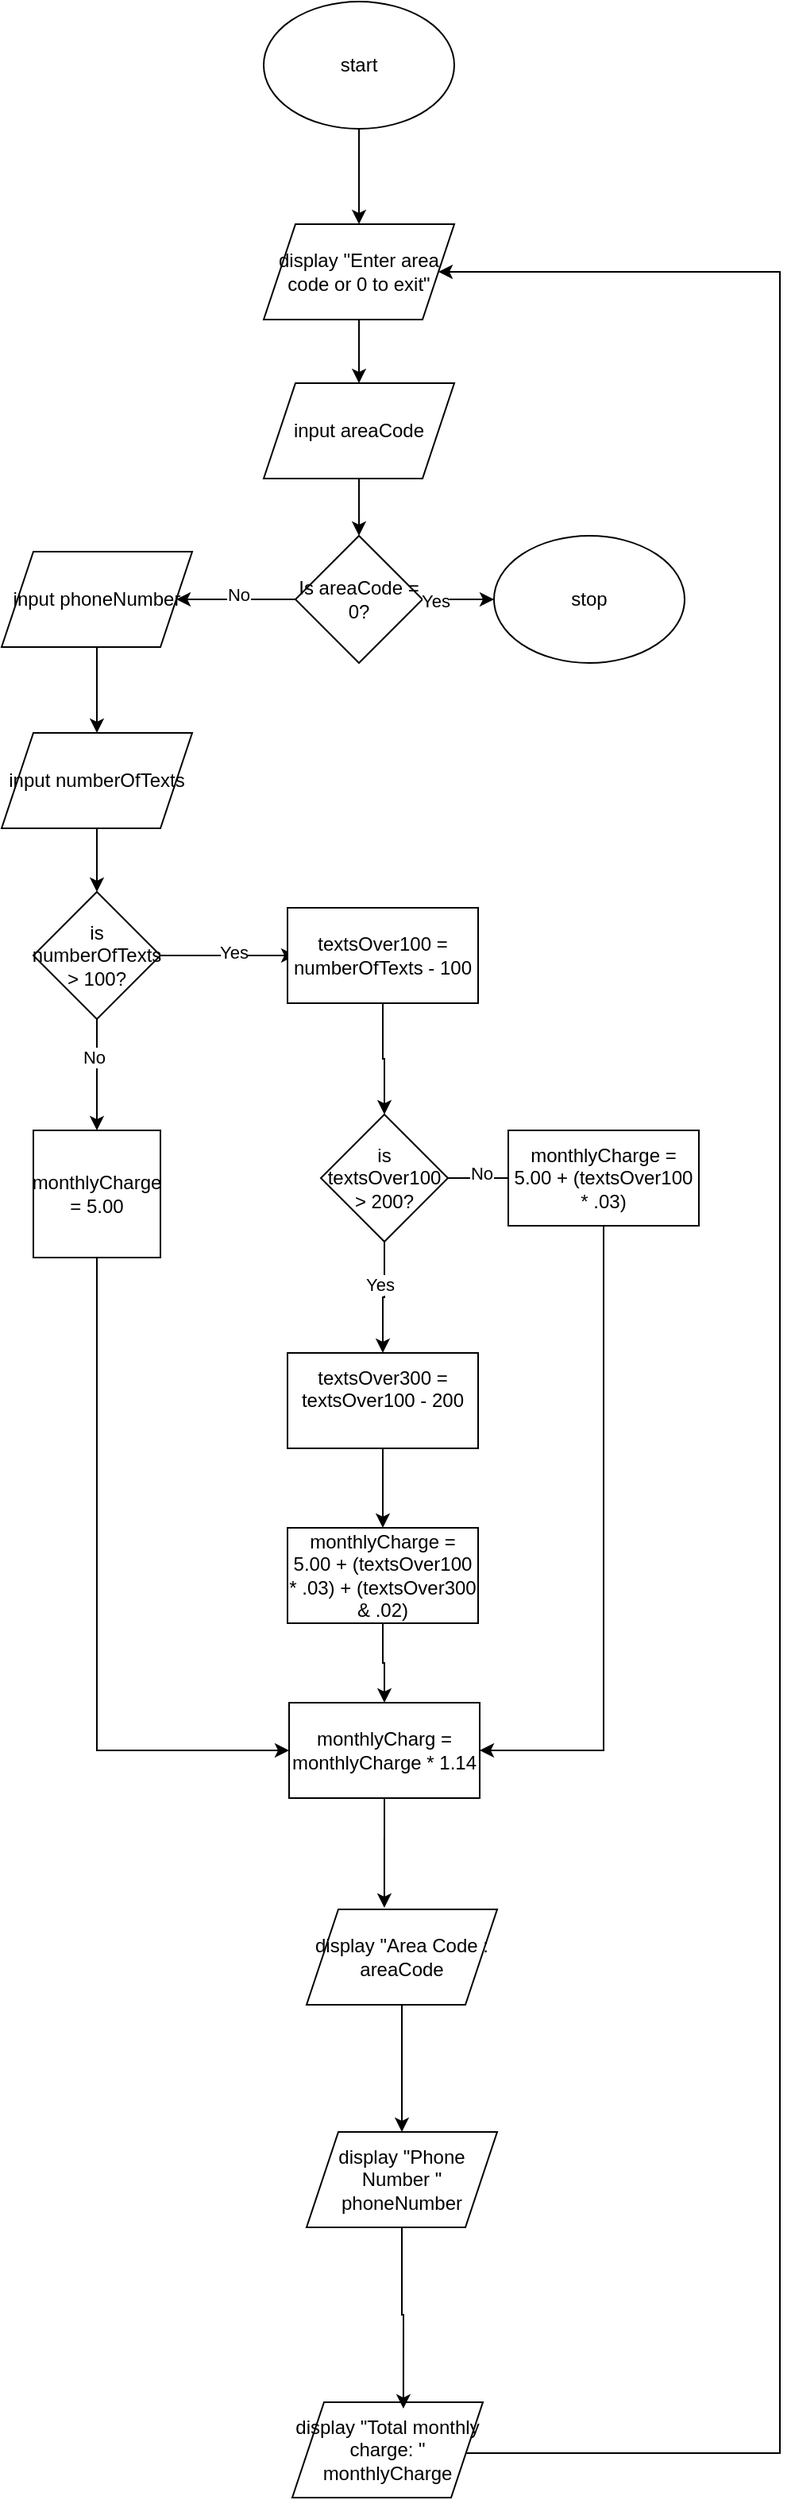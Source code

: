 <mxfile version="24.7.17">
  <diagram name="Page-1" id="K-IOY_QzzvsRNaQMwVg3">
    <mxGraphModel dx="1434" dy="836" grid="1" gridSize="10" guides="1" tooltips="1" connect="1" arrows="1" fold="1" page="1" pageScale="1" pageWidth="850" pageHeight="1100" math="0" shadow="0">
      <root>
        <mxCell id="0" />
        <mxCell id="1" parent="0" />
        <mxCell id="QM3Hr0phpXIf1FbNzPYK-7" style="edgeStyle=orthogonalEdgeStyle;rounded=0;orthogonalLoop=1;jettySize=auto;html=1;exitX=0.5;exitY=1;exitDx=0;exitDy=0;" edge="1" parent="1" source="QM3Hr0phpXIf1FbNzPYK-1" target="QM3Hr0phpXIf1FbNzPYK-2">
          <mxGeometry relative="1" as="geometry" />
        </mxCell>
        <mxCell id="QM3Hr0phpXIf1FbNzPYK-1" value="start" style="ellipse;whiteSpace=wrap;html=1;" vertex="1" parent="1">
          <mxGeometry x="365" y="20" width="120" height="80" as="geometry" />
        </mxCell>
        <mxCell id="QM3Hr0phpXIf1FbNzPYK-8" style="edgeStyle=orthogonalEdgeStyle;rounded=0;orthogonalLoop=1;jettySize=auto;html=1;exitX=0.5;exitY=1;exitDx=0;exitDy=0;" edge="1" parent="1" source="QM3Hr0phpXIf1FbNzPYK-2" target="QM3Hr0phpXIf1FbNzPYK-4">
          <mxGeometry relative="1" as="geometry" />
        </mxCell>
        <mxCell id="QM3Hr0phpXIf1FbNzPYK-2" value="display &quot;Enter area code or 0 to exit&quot;" style="shape=parallelogram;perimeter=parallelogramPerimeter;whiteSpace=wrap;html=1;fixedSize=1;" vertex="1" parent="1">
          <mxGeometry x="365" y="160" width="120" height="60" as="geometry" />
        </mxCell>
        <mxCell id="QM3Hr0phpXIf1FbNzPYK-10" style="edgeStyle=orthogonalEdgeStyle;rounded=0;orthogonalLoop=1;jettySize=auto;html=1;exitX=0;exitY=0.5;exitDx=0;exitDy=0;entryX=1;entryY=0.5;entryDx=0;entryDy=0;" edge="1" parent="1" source="QM3Hr0phpXIf1FbNzPYK-3" target="QM3Hr0phpXIf1FbNzPYK-5">
          <mxGeometry relative="1" as="geometry" />
        </mxCell>
        <mxCell id="QM3Hr0phpXIf1FbNzPYK-11" value="No" style="edgeLabel;html=1;align=center;verticalAlign=middle;resizable=0;points=[];" vertex="1" connectable="0" parent="QM3Hr0phpXIf1FbNzPYK-10">
          <mxGeometry x="-0.04" y="-3" relative="1" as="geometry">
            <mxPoint as="offset" />
          </mxGeometry>
        </mxCell>
        <mxCell id="QM3Hr0phpXIf1FbNzPYK-3" value="Is areaCode = 0?" style="rhombus;whiteSpace=wrap;html=1;" vertex="1" parent="1">
          <mxGeometry x="385" y="356" width="80" height="80" as="geometry" />
        </mxCell>
        <mxCell id="QM3Hr0phpXIf1FbNzPYK-9" style="edgeStyle=orthogonalEdgeStyle;rounded=0;orthogonalLoop=1;jettySize=auto;html=1;exitX=0.5;exitY=1;exitDx=0;exitDy=0;entryX=0.5;entryY=0;entryDx=0;entryDy=0;" edge="1" parent="1" source="QM3Hr0phpXIf1FbNzPYK-4" target="QM3Hr0phpXIf1FbNzPYK-3">
          <mxGeometry relative="1" as="geometry" />
        </mxCell>
        <mxCell id="QM3Hr0phpXIf1FbNzPYK-4" value="input areaCode" style="shape=parallelogram;perimeter=parallelogramPerimeter;whiteSpace=wrap;html=1;fixedSize=1;" vertex="1" parent="1">
          <mxGeometry x="365" y="260" width="120" height="60" as="geometry" />
        </mxCell>
        <mxCell id="QM3Hr0phpXIf1FbNzPYK-16" style="edgeStyle=orthogonalEdgeStyle;rounded=0;orthogonalLoop=1;jettySize=auto;html=1;exitX=0.5;exitY=1;exitDx=0;exitDy=0;" edge="1" parent="1" source="QM3Hr0phpXIf1FbNzPYK-5" target="QM3Hr0phpXIf1FbNzPYK-14">
          <mxGeometry relative="1" as="geometry" />
        </mxCell>
        <mxCell id="QM3Hr0phpXIf1FbNzPYK-5" value="input phoneNumber" style="shape=parallelogram;perimeter=parallelogramPerimeter;whiteSpace=wrap;html=1;fixedSize=1;" vertex="1" parent="1">
          <mxGeometry x="200" y="366" width="120" height="60" as="geometry" />
        </mxCell>
        <mxCell id="QM3Hr0phpXIf1FbNzPYK-14" value="input numberOfTexts" style="shape=parallelogram;perimeter=parallelogramPerimeter;whiteSpace=wrap;html=1;fixedSize=1;" vertex="1" parent="1">
          <mxGeometry x="200" y="480" width="120" height="60" as="geometry" />
        </mxCell>
        <mxCell id="QM3Hr0phpXIf1FbNzPYK-19" style="edgeStyle=orthogonalEdgeStyle;rounded=0;orthogonalLoop=1;jettySize=auto;html=1;exitX=0.5;exitY=1;exitDx=0;exitDy=0;" edge="1" parent="1" source="QM3Hr0phpXIf1FbNzPYK-15" target="QM3Hr0phpXIf1FbNzPYK-18">
          <mxGeometry relative="1" as="geometry" />
        </mxCell>
        <mxCell id="QM3Hr0phpXIf1FbNzPYK-20" value="No" style="edgeLabel;html=1;align=center;verticalAlign=middle;resizable=0;points=[];" vertex="1" connectable="0" parent="QM3Hr0phpXIf1FbNzPYK-19">
          <mxGeometry x="-0.314" y="-2" relative="1" as="geometry">
            <mxPoint as="offset" />
          </mxGeometry>
        </mxCell>
        <mxCell id="QM3Hr0phpXIf1FbNzPYK-22" style="edgeStyle=orthogonalEdgeStyle;rounded=0;orthogonalLoop=1;jettySize=auto;html=1;exitX=1;exitY=0.5;exitDx=0;exitDy=0;entryX=0;entryY=0.5;entryDx=0;entryDy=0;" edge="1" parent="1" source="QM3Hr0phpXIf1FbNzPYK-15">
          <mxGeometry relative="1" as="geometry">
            <mxPoint x="385" y="620" as="targetPoint" />
          </mxGeometry>
        </mxCell>
        <mxCell id="QM3Hr0phpXIf1FbNzPYK-23" value="Yes" style="edgeLabel;html=1;align=center;verticalAlign=middle;resizable=0;points=[];" vertex="1" connectable="0" parent="QM3Hr0phpXIf1FbNzPYK-22">
          <mxGeometry x="0.082" y="3" relative="1" as="geometry">
            <mxPoint as="offset" />
          </mxGeometry>
        </mxCell>
        <mxCell id="QM3Hr0phpXIf1FbNzPYK-15" value="is numberOfTexts &amp;gt; 100?" style="rhombus;whiteSpace=wrap;html=1;" vertex="1" parent="1">
          <mxGeometry x="220" y="580" width="80" height="80" as="geometry" />
        </mxCell>
        <mxCell id="QM3Hr0phpXIf1FbNzPYK-17" style="edgeStyle=orthogonalEdgeStyle;rounded=0;orthogonalLoop=1;jettySize=auto;html=1;exitX=0.5;exitY=1;exitDx=0;exitDy=0;entryX=0.5;entryY=0;entryDx=0;entryDy=0;" edge="1" parent="1" source="QM3Hr0phpXIf1FbNzPYK-14" target="QM3Hr0phpXIf1FbNzPYK-15">
          <mxGeometry relative="1" as="geometry" />
        </mxCell>
        <mxCell id="QM3Hr0phpXIf1FbNzPYK-37" style="edgeStyle=orthogonalEdgeStyle;rounded=0;orthogonalLoop=1;jettySize=auto;html=1;exitX=0.5;exitY=1;exitDx=0;exitDy=0;entryX=0;entryY=0.5;entryDx=0;entryDy=0;" edge="1" parent="1" source="QM3Hr0phpXIf1FbNzPYK-18" target="QM3Hr0phpXIf1FbNzPYK-58">
          <mxGeometry relative="1" as="geometry">
            <mxPoint x="385" y="1190" as="targetPoint" />
          </mxGeometry>
        </mxCell>
        <mxCell id="QM3Hr0phpXIf1FbNzPYK-18" value="monthlyCharge = 5.00" style="whiteSpace=wrap;html=1;aspect=fixed;" vertex="1" parent="1">
          <mxGeometry x="220" y="730" width="80" height="80" as="geometry" />
        </mxCell>
        <mxCell id="QM3Hr0phpXIf1FbNzPYK-27" style="edgeStyle=orthogonalEdgeStyle;rounded=0;orthogonalLoop=1;jettySize=auto;html=1;exitX=1;exitY=0.5;exitDx=0;exitDy=0;entryX=0;entryY=0.5;entryDx=0;entryDy=0;" edge="1" parent="1" source="QM3Hr0phpXIf1FbNzPYK-24">
          <mxGeometry relative="1" as="geometry">
            <mxPoint x="530" y="760" as="targetPoint" />
          </mxGeometry>
        </mxCell>
        <mxCell id="QM3Hr0phpXIf1FbNzPYK-28" value="No" style="edgeLabel;html=1;align=center;verticalAlign=middle;resizable=0;points=[];" vertex="1" connectable="0" parent="QM3Hr0phpXIf1FbNzPYK-27">
          <mxGeometry x="-0.169" y="3" relative="1" as="geometry">
            <mxPoint as="offset" />
          </mxGeometry>
        </mxCell>
        <mxCell id="QM3Hr0phpXIf1FbNzPYK-30" style="edgeStyle=orthogonalEdgeStyle;rounded=0;orthogonalLoop=1;jettySize=auto;html=1;exitX=0.5;exitY=1;exitDx=0;exitDy=0;entryX=0.5;entryY=0;entryDx=0;entryDy=0;" edge="1" parent="1" source="QM3Hr0phpXIf1FbNzPYK-24" target="QM3Hr0phpXIf1FbNzPYK-55">
          <mxGeometry relative="1" as="geometry">
            <mxPoint x="425" y="860" as="targetPoint" />
          </mxGeometry>
        </mxCell>
        <mxCell id="QM3Hr0phpXIf1FbNzPYK-31" value="Yes" style="edgeLabel;html=1;align=center;verticalAlign=middle;resizable=0;points=[];" vertex="1" connectable="0" parent="QM3Hr0phpXIf1FbNzPYK-30">
          <mxGeometry x="-0.233" y="-3" relative="1" as="geometry">
            <mxPoint as="offset" />
          </mxGeometry>
        </mxCell>
        <mxCell id="QM3Hr0phpXIf1FbNzPYK-24" value="is textsOver100 &amp;gt; 200?" style="rhombus;whiteSpace=wrap;html=1;" vertex="1" parent="1">
          <mxGeometry x="401" y="720" width="80" height="80" as="geometry" />
        </mxCell>
        <mxCell id="QM3Hr0phpXIf1FbNzPYK-36" style="edgeStyle=orthogonalEdgeStyle;rounded=0;orthogonalLoop=1;jettySize=auto;html=1;entryX=0.5;entryY=0;entryDx=0;entryDy=0;" edge="1" parent="1" source="QM3Hr0phpXIf1FbNzPYK-56" target="QM3Hr0phpXIf1FbNzPYK-58">
          <mxGeometry relative="1" as="geometry">
            <mxPoint x="425" y="1060" as="sourcePoint" />
            <mxPoint x="425" y="1150" as="targetPoint" />
          </mxGeometry>
        </mxCell>
        <mxCell id="QM3Hr0phpXIf1FbNzPYK-40" style="edgeStyle=orthogonalEdgeStyle;rounded=0;orthogonalLoop=1;jettySize=auto;html=1;exitX=0.5;exitY=1;exitDx=0;exitDy=0;" edge="1" parent="1">
          <mxGeometry relative="1" as="geometry">
            <mxPoint x="425" y="1230" as="sourcePoint" />
            <mxPoint x="450" y="1220" as="targetPoint" />
          </mxGeometry>
        </mxCell>
        <mxCell id="QM3Hr0phpXIf1FbNzPYK-42" style="edgeStyle=orthogonalEdgeStyle;rounded=0;orthogonalLoop=1;jettySize=auto;html=1;exitX=0.5;exitY=1;exitDx=0;exitDy=0;entryX=0.5;entryY=0;entryDx=0;entryDy=0;" edge="1" parent="1" source="QM3Hr0phpXIf1FbNzPYK-39" target="QM3Hr0phpXIf1FbNzPYK-41">
          <mxGeometry relative="1" as="geometry">
            <Array as="points">
              <mxPoint x="452" y="1310" />
              <mxPoint x="452" y="1310" />
            </Array>
          </mxGeometry>
        </mxCell>
        <mxCell id="QM3Hr0phpXIf1FbNzPYK-39" value="display &quot;Area Code : areaCode" style="shape=parallelogram;perimeter=parallelogramPerimeter;whiteSpace=wrap;html=1;fixedSize=1;" vertex="1" parent="1">
          <mxGeometry x="392" y="1220" width="120" height="60" as="geometry" />
        </mxCell>
        <mxCell id="QM3Hr0phpXIf1FbNzPYK-41" value="display &quot;Phone Number &quot; phoneNumber" style="shape=parallelogram;perimeter=parallelogramPerimeter;whiteSpace=wrap;html=1;fixedSize=1;" vertex="1" parent="1">
          <mxGeometry x="392" y="1360" width="120" height="60" as="geometry" />
        </mxCell>
        <mxCell id="QM3Hr0phpXIf1FbNzPYK-50" style="edgeStyle=orthogonalEdgeStyle;rounded=0;orthogonalLoop=1;jettySize=auto;html=1;exitX=1;exitY=0.75;exitDx=0;exitDy=0;entryX=1;entryY=0.5;entryDx=0;entryDy=0;" edge="1" parent="1" source="QM3Hr0phpXIf1FbNzPYK-43" target="QM3Hr0phpXIf1FbNzPYK-2">
          <mxGeometry relative="1" as="geometry">
            <Array as="points">
              <mxPoint x="690" y="1562" />
              <mxPoint x="690" y="190" />
            </Array>
          </mxGeometry>
        </mxCell>
        <mxCell id="QM3Hr0phpXIf1FbNzPYK-43" value="display &quot;Total monthly charge: &quot; monthlyCharge" style="shape=parallelogram;perimeter=parallelogramPerimeter;whiteSpace=wrap;html=1;fixedSize=1;" vertex="1" parent="1">
          <mxGeometry x="383" y="1530" width="120" height="60" as="geometry" />
        </mxCell>
        <mxCell id="QM3Hr0phpXIf1FbNzPYK-44" style="edgeStyle=orthogonalEdgeStyle;rounded=0;orthogonalLoop=1;jettySize=auto;html=1;exitX=0.5;exitY=1;exitDx=0;exitDy=0;entryX=0.583;entryY=0.067;entryDx=0;entryDy=0;entryPerimeter=0;" edge="1" parent="1" source="QM3Hr0phpXIf1FbNzPYK-41" target="QM3Hr0phpXIf1FbNzPYK-43">
          <mxGeometry relative="1" as="geometry" />
        </mxCell>
        <mxCell id="QM3Hr0phpXIf1FbNzPYK-47" value="" style="edgeStyle=orthogonalEdgeStyle;rounded=0;orthogonalLoop=1;jettySize=auto;html=1;" edge="1" parent="1" source="QM3Hr0phpXIf1FbNzPYK-45" target="QM3Hr0phpXIf1FbNzPYK-3">
          <mxGeometry relative="1" as="geometry" />
        </mxCell>
        <mxCell id="QM3Hr0phpXIf1FbNzPYK-45" value="stop" style="ellipse;whiteSpace=wrap;html=1;" vertex="1" parent="1">
          <mxGeometry x="510" y="356" width="120" height="80" as="geometry" />
        </mxCell>
        <mxCell id="QM3Hr0phpXIf1FbNzPYK-46" style="edgeStyle=orthogonalEdgeStyle;rounded=0;orthogonalLoop=1;jettySize=auto;html=1;exitX=1;exitY=0.5;exitDx=0;exitDy=0;entryX=0;entryY=0.5;entryDx=0;entryDy=0;" edge="1" parent="1" source="QM3Hr0phpXIf1FbNzPYK-3" target="QM3Hr0phpXIf1FbNzPYK-45">
          <mxGeometry relative="1" as="geometry" />
        </mxCell>
        <mxCell id="QM3Hr0phpXIf1FbNzPYK-48" value="Yes" style="edgeLabel;html=1;align=center;verticalAlign=middle;resizable=0;points=[];" vertex="1" connectable="0" parent="QM3Hr0phpXIf1FbNzPYK-46">
          <mxGeometry x="-0.644" y="-1" relative="1" as="geometry">
            <mxPoint as="offset" />
          </mxGeometry>
        </mxCell>
        <mxCell id="QM3Hr0phpXIf1FbNzPYK-52" style="edgeStyle=orthogonalEdgeStyle;rounded=0;orthogonalLoop=1;jettySize=auto;html=1;exitX=0.5;exitY=1;exitDx=0;exitDy=0;entryX=0.5;entryY=0;entryDx=0;entryDy=0;" edge="1" parent="1" source="QM3Hr0phpXIf1FbNzPYK-51" target="QM3Hr0phpXIf1FbNzPYK-24">
          <mxGeometry relative="1" as="geometry" />
        </mxCell>
        <mxCell id="QM3Hr0phpXIf1FbNzPYK-51" value="textsOver100 = numberOfTexts - 100" style="rounded=0;whiteSpace=wrap;html=1;" vertex="1" parent="1">
          <mxGeometry x="380" y="590" width="120" height="60" as="geometry" />
        </mxCell>
        <mxCell id="QM3Hr0phpXIf1FbNzPYK-54" style="edgeStyle=orthogonalEdgeStyle;rounded=0;orthogonalLoop=1;jettySize=auto;html=1;exitX=0.5;exitY=1;exitDx=0;exitDy=0;entryX=1;entryY=0.5;entryDx=0;entryDy=0;" edge="1" parent="1" source="QM3Hr0phpXIf1FbNzPYK-53" target="QM3Hr0phpXIf1FbNzPYK-58">
          <mxGeometry relative="1" as="geometry">
            <mxPoint x="465" y="1190" as="targetPoint" />
          </mxGeometry>
        </mxCell>
        <mxCell id="QM3Hr0phpXIf1FbNzPYK-53" value="monthlyCharge = 5.00 + (textsOver100 * .03)" style="rounded=0;whiteSpace=wrap;html=1;" vertex="1" parent="1">
          <mxGeometry x="519" y="730" width="120" height="60" as="geometry" />
        </mxCell>
        <mxCell id="QM3Hr0phpXIf1FbNzPYK-57" style="edgeStyle=orthogonalEdgeStyle;rounded=0;orthogonalLoop=1;jettySize=auto;html=1;exitX=0.5;exitY=1;exitDx=0;exitDy=0;entryX=0.5;entryY=0;entryDx=0;entryDy=0;" edge="1" parent="1" source="QM3Hr0phpXIf1FbNzPYK-55" target="QM3Hr0phpXIf1FbNzPYK-56">
          <mxGeometry relative="1" as="geometry" />
        </mxCell>
        <mxCell id="QM3Hr0phpXIf1FbNzPYK-55" value="textsOver300 = textsOver100 - 200&lt;div&gt;&lt;br&gt;&lt;/div&gt;" style="rounded=0;whiteSpace=wrap;html=1;" vertex="1" parent="1">
          <mxGeometry x="380" y="870" width="120" height="60" as="geometry" />
        </mxCell>
        <mxCell id="QM3Hr0phpXIf1FbNzPYK-56" value="monthlyCharge = 5.00 + (textsOver100 * .03) + (textsOver300 &amp;amp; .02)" style="rounded=0;whiteSpace=wrap;html=1;" vertex="1" parent="1">
          <mxGeometry x="380" y="980" width="120" height="60" as="geometry" />
        </mxCell>
        <mxCell id="QM3Hr0phpXIf1FbNzPYK-59" style="edgeStyle=orthogonalEdgeStyle;rounded=0;orthogonalLoop=1;jettySize=auto;html=1;exitX=0.5;exitY=1;exitDx=0;exitDy=0;entryX=0.408;entryY=-0.017;entryDx=0;entryDy=0;entryPerimeter=0;" edge="1" parent="1" source="QM3Hr0phpXIf1FbNzPYK-58" target="QM3Hr0phpXIf1FbNzPYK-39">
          <mxGeometry relative="1" as="geometry">
            <mxPoint x="441" y="1240" as="targetPoint" />
          </mxGeometry>
        </mxCell>
        <mxCell id="QM3Hr0phpXIf1FbNzPYK-58" value="monthlyCharg = monthlyCharge * 1.14" style="rounded=0;whiteSpace=wrap;html=1;" vertex="1" parent="1">
          <mxGeometry x="381" y="1090" width="120" height="60" as="geometry" />
        </mxCell>
      </root>
    </mxGraphModel>
  </diagram>
</mxfile>
